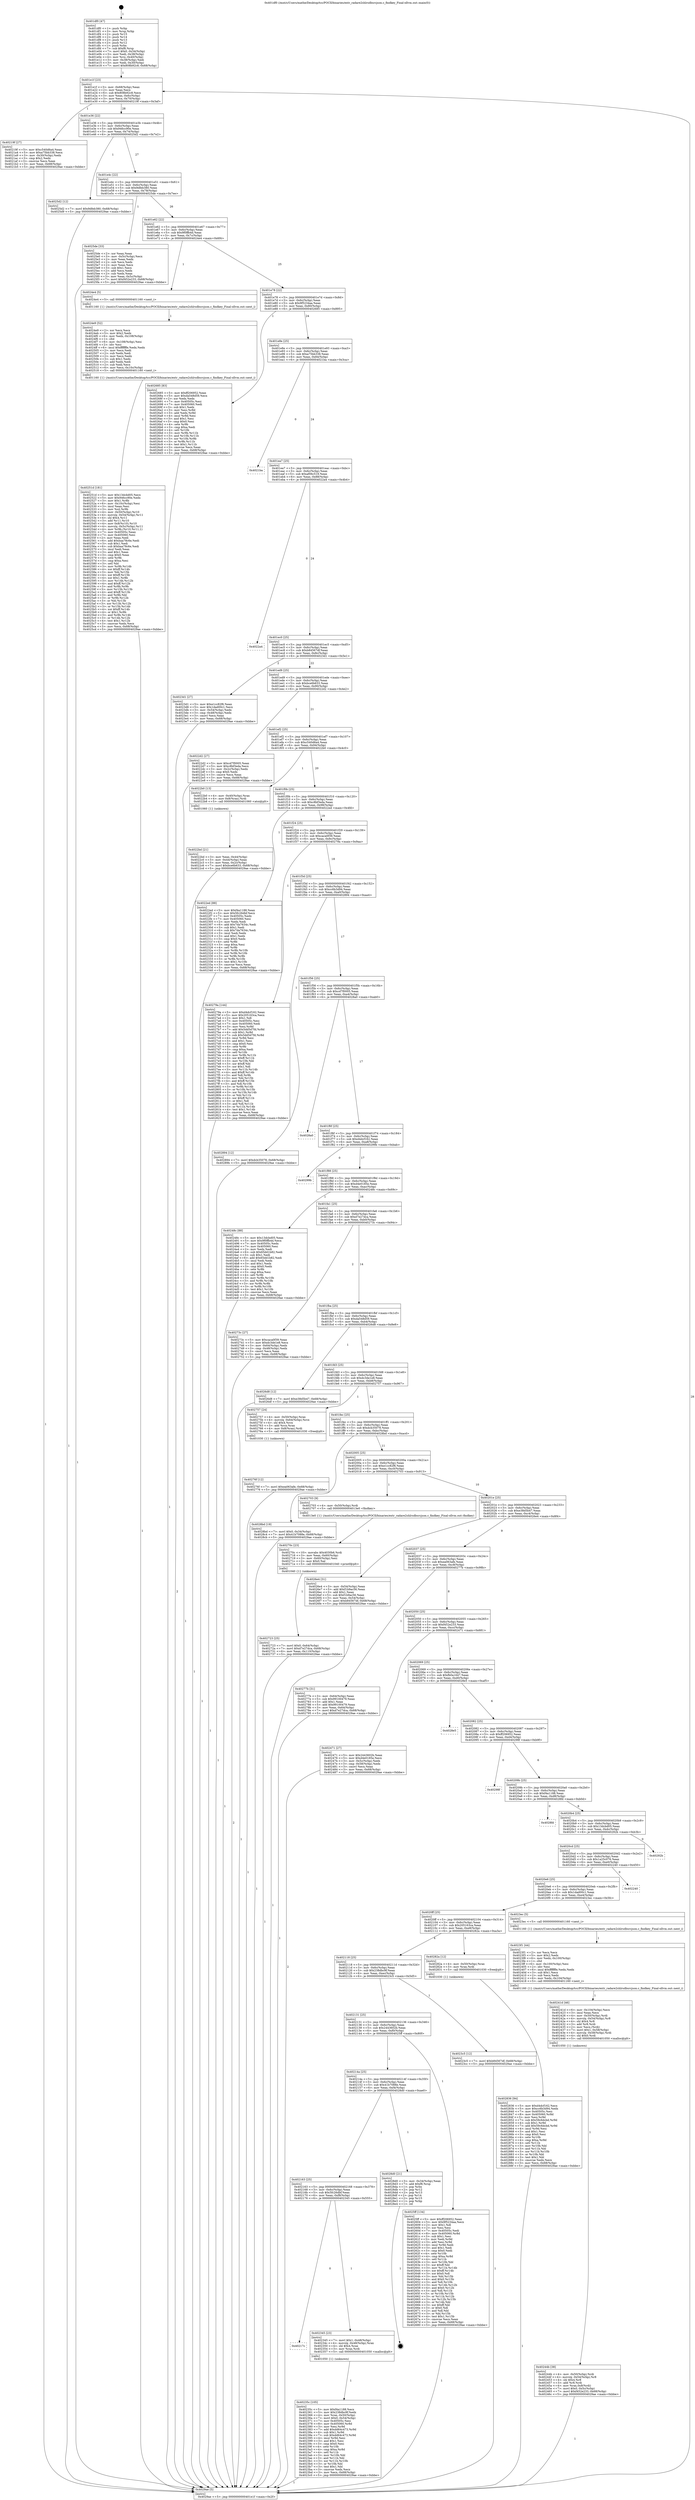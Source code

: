 digraph "0x401df0" {
  label = "0x401df0 (/mnt/c/Users/mathe/Desktop/tcc/POCII/binaries/extr_radare2shlrsdbsrcjson.c_findkey_Final-ollvm.out::main(0))"
  labelloc = "t"
  node[shape=record]

  Entry [label="",width=0.3,height=0.3,shape=circle,fillcolor=black,style=filled]
  "0x401e1f" [label="{
     0x401e1f [23]\l
     | [instrs]\l
     &nbsp;&nbsp;0x401e1f \<+3\>: mov -0x68(%rbp),%eax\l
     &nbsp;&nbsp;0x401e22 \<+2\>: mov %eax,%ecx\l
     &nbsp;&nbsp;0x401e24 \<+6\>: sub $0x808b92c8,%ecx\l
     &nbsp;&nbsp;0x401e2a \<+3\>: mov %eax,-0x6c(%rbp)\l
     &nbsp;&nbsp;0x401e2d \<+3\>: mov %ecx,-0x70(%rbp)\l
     &nbsp;&nbsp;0x401e30 \<+6\>: je 000000000040219f \<main+0x3af\>\l
  }"]
  "0x40219f" [label="{
     0x40219f [27]\l
     | [instrs]\l
     &nbsp;&nbsp;0x40219f \<+5\>: mov $0xc540d6a4,%eax\l
     &nbsp;&nbsp;0x4021a4 \<+5\>: mov $0xa75bb338,%ecx\l
     &nbsp;&nbsp;0x4021a9 \<+3\>: mov -0x30(%rbp),%edx\l
     &nbsp;&nbsp;0x4021ac \<+3\>: cmp $0x2,%edx\l
     &nbsp;&nbsp;0x4021af \<+3\>: cmovne %ecx,%eax\l
     &nbsp;&nbsp;0x4021b2 \<+3\>: mov %eax,-0x68(%rbp)\l
     &nbsp;&nbsp;0x4021b5 \<+5\>: jmp 00000000004029ae \<main+0xbbe\>\l
  }"]
  "0x401e36" [label="{
     0x401e36 [22]\l
     | [instrs]\l
     &nbsp;&nbsp;0x401e36 \<+5\>: jmp 0000000000401e3b \<main+0x4b\>\l
     &nbsp;&nbsp;0x401e3b \<+3\>: mov -0x6c(%rbp),%eax\l
     &nbsp;&nbsp;0x401e3e \<+5\>: sub $0x946cc90e,%eax\l
     &nbsp;&nbsp;0x401e43 \<+3\>: mov %eax,-0x74(%rbp)\l
     &nbsp;&nbsp;0x401e46 \<+6\>: je 00000000004025d2 \<main+0x7e2\>\l
  }"]
  "0x4029ae" [label="{
     0x4029ae [5]\l
     | [instrs]\l
     &nbsp;&nbsp;0x4029ae \<+5\>: jmp 0000000000401e1f \<main+0x2f\>\l
  }"]
  "0x401df0" [label="{
     0x401df0 [47]\l
     | [instrs]\l
     &nbsp;&nbsp;0x401df0 \<+1\>: push %rbp\l
     &nbsp;&nbsp;0x401df1 \<+3\>: mov %rsp,%rbp\l
     &nbsp;&nbsp;0x401df4 \<+2\>: push %r15\l
     &nbsp;&nbsp;0x401df6 \<+2\>: push %r14\l
     &nbsp;&nbsp;0x401df8 \<+2\>: push %r13\l
     &nbsp;&nbsp;0x401dfa \<+2\>: push %r12\l
     &nbsp;&nbsp;0x401dfc \<+1\>: push %rbx\l
     &nbsp;&nbsp;0x401dfd \<+7\>: sub $0xf8,%rsp\l
     &nbsp;&nbsp;0x401e04 \<+7\>: movl $0x0,-0x34(%rbp)\l
     &nbsp;&nbsp;0x401e0b \<+3\>: mov %edi,-0x38(%rbp)\l
     &nbsp;&nbsp;0x401e0e \<+4\>: mov %rsi,-0x40(%rbp)\l
     &nbsp;&nbsp;0x401e12 \<+3\>: mov -0x38(%rbp),%edi\l
     &nbsp;&nbsp;0x401e15 \<+3\>: mov %edi,-0x30(%rbp)\l
     &nbsp;&nbsp;0x401e18 \<+7\>: movl $0x808b92c8,-0x68(%rbp)\l
  }"]
  Exit [label="",width=0.3,height=0.3,shape=circle,fillcolor=black,style=filled,peripheries=2]
  "0x4025d2" [label="{
     0x4025d2 [12]\l
     | [instrs]\l
     &nbsp;&nbsp;0x4025d2 \<+7\>: movl $0x9dfeb380,-0x68(%rbp)\l
     &nbsp;&nbsp;0x4025d9 \<+5\>: jmp 00000000004029ae \<main+0xbbe\>\l
  }"]
  "0x401e4c" [label="{
     0x401e4c [22]\l
     | [instrs]\l
     &nbsp;&nbsp;0x401e4c \<+5\>: jmp 0000000000401e51 \<main+0x61\>\l
     &nbsp;&nbsp;0x401e51 \<+3\>: mov -0x6c(%rbp),%eax\l
     &nbsp;&nbsp;0x401e54 \<+5\>: sub $0x9dfeb380,%eax\l
     &nbsp;&nbsp;0x401e59 \<+3\>: mov %eax,-0x78(%rbp)\l
     &nbsp;&nbsp;0x401e5c \<+6\>: je 00000000004025de \<main+0x7ee\>\l
  }"]
  "0x402836" [label="{
     0x402836 [94]\l
     | [instrs]\l
     &nbsp;&nbsp;0x402836 \<+5\>: mov $0xd4dcf162,%ecx\l
     &nbsp;&nbsp;0x40283b \<+5\>: mov $0xcc6b3d94,%edx\l
     &nbsp;&nbsp;0x402840 \<+7\>: mov 0x40505c,%esi\l
     &nbsp;&nbsp;0x402847 \<+8\>: mov 0x405060,%r8d\l
     &nbsp;&nbsp;0x40284f \<+3\>: mov %esi,%r9d\l
     &nbsp;&nbsp;0x402852 \<+7\>: sub $0x59c6dcbd,%r9d\l
     &nbsp;&nbsp;0x402859 \<+4\>: sub $0x1,%r9d\l
     &nbsp;&nbsp;0x40285d \<+7\>: add $0x59c6dcbd,%r9d\l
     &nbsp;&nbsp;0x402864 \<+4\>: imul %r9d,%esi\l
     &nbsp;&nbsp;0x402868 \<+3\>: and $0x1,%esi\l
     &nbsp;&nbsp;0x40286b \<+3\>: cmp $0x0,%esi\l
     &nbsp;&nbsp;0x40286e \<+4\>: sete %r10b\l
     &nbsp;&nbsp;0x402872 \<+4\>: cmp $0xa,%r8d\l
     &nbsp;&nbsp;0x402876 \<+4\>: setl %r11b\l
     &nbsp;&nbsp;0x40287a \<+3\>: mov %r10b,%bl\l
     &nbsp;&nbsp;0x40287d \<+3\>: and %r11b,%bl\l
     &nbsp;&nbsp;0x402880 \<+3\>: xor %r11b,%r10b\l
     &nbsp;&nbsp;0x402883 \<+3\>: or %r10b,%bl\l
     &nbsp;&nbsp;0x402886 \<+3\>: test $0x1,%bl\l
     &nbsp;&nbsp;0x402889 \<+3\>: cmovne %edx,%ecx\l
     &nbsp;&nbsp;0x40288c \<+3\>: mov %ecx,-0x68(%rbp)\l
     &nbsp;&nbsp;0x40288f \<+5\>: jmp 00000000004029ae \<main+0xbbe\>\l
  }"]
  "0x4025de" [label="{
     0x4025de [33]\l
     | [instrs]\l
     &nbsp;&nbsp;0x4025de \<+2\>: xor %eax,%eax\l
     &nbsp;&nbsp;0x4025e0 \<+3\>: mov -0x5c(%rbp),%ecx\l
     &nbsp;&nbsp;0x4025e3 \<+2\>: mov %eax,%edx\l
     &nbsp;&nbsp;0x4025e5 \<+2\>: sub %ecx,%edx\l
     &nbsp;&nbsp;0x4025e7 \<+2\>: mov %eax,%ecx\l
     &nbsp;&nbsp;0x4025e9 \<+3\>: sub $0x1,%ecx\l
     &nbsp;&nbsp;0x4025ec \<+2\>: add %ecx,%edx\l
     &nbsp;&nbsp;0x4025ee \<+2\>: sub %edx,%eax\l
     &nbsp;&nbsp;0x4025f0 \<+3\>: mov %eax,-0x5c(%rbp)\l
     &nbsp;&nbsp;0x4025f3 \<+7\>: movl $0xf452e233,-0x68(%rbp)\l
     &nbsp;&nbsp;0x4025fa \<+5\>: jmp 00000000004029ae \<main+0xbbe\>\l
  }"]
  "0x401e62" [label="{
     0x401e62 [22]\l
     | [instrs]\l
     &nbsp;&nbsp;0x401e62 \<+5\>: jmp 0000000000401e67 \<main+0x77\>\l
     &nbsp;&nbsp;0x401e67 \<+3\>: mov -0x6c(%rbp),%eax\l
     &nbsp;&nbsp;0x401e6a \<+5\>: sub $0x9f0ffb4d,%eax\l
     &nbsp;&nbsp;0x401e6f \<+3\>: mov %eax,-0x7c(%rbp)\l
     &nbsp;&nbsp;0x401e72 \<+6\>: je 00000000004024e4 \<main+0x6f4\>\l
  }"]
  "0x40276f" [label="{
     0x40276f [12]\l
     | [instrs]\l
     &nbsp;&nbsp;0x40276f \<+7\>: movl $0xea063afe,-0x68(%rbp)\l
     &nbsp;&nbsp;0x402776 \<+5\>: jmp 00000000004029ae \<main+0xbbe\>\l
  }"]
  "0x4024e4" [label="{
     0x4024e4 [5]\l
     | [instrs]\l
     &nbsp;&nbsp;0x4024e4 \<+5\>: call 0000000000401160 \<next_i\>\l
     | [calls]\l
     &nbsp;&nbsp;0x401160 \{1\} (/mnt/c/Users/mathe/Desktop/tcc/POCII/binaries/extr_radare2shlrsdbsrcjson.c_findkey_Final-ollvm.out::next_i)\l
  }"]
  "0x401e78" [label="{
     0x401e78 [22]\l
     | [instrs]\l
     &nbsp;&nbsp;0x401e78 \<+5\>: jmp 0000000000401e7d \<main+0x8d\>\l
     &nbsp;&nbsp;0x401e7d \<+3\>: mov -0x6c(%rbp),%eax\l
     &nbsp;&nbsp;0x401e80 \<+5\>: sub $0x9f5234aa,%eax\l
     &nbsp;&nbsp;0x401e85 \<+3\>: mov %eax,-0x80(%rbp)\l
     &nbsp;&nbsp;0x401e88 \<+6\>: je 0000000000402685 \<main+0x895\>\l
  }"]
  "0x402723" [label="{
     0x402723 [25]\l
     | [instrs]\l
     &nbsp;&nbsp;0x402723 \<+7\>: movl $0x0,-0x64(%rbp)\l
     &nbsp;&nbsp;0x40272a \<+7\>: movl $0xd7e27dca,-0x68(%rbp)\l
     &nbsp;&nbsp;0x402731 \<+6\>: mov %eax,-0x110(%rbp)\l
     &nbsp;&nbsp;0x402737 \<+5\>: jmp 00000000004029ae \<main+0xbbe\>\l
  }"]
  "0x402685" [label="{
     0x402685 [83]\l
     | [instrs]\l
     &nbsp;&nbsp;0x402685 \<+5\>: mov $0xff206952,%eax\l
     &nbsp;&nbsp;0x40268a \<+5\>: mov $0xda548d59,%ecx\l
     &nbsp;&nbsp;0x40268f \<+2\>: xor %edx,%edx\l
     &nbsp;&nbsp;0x402691 \<+7\>: mov 0x40505c,%esi\l
     &nbsp;&nbsp;0x402698 \<+7\>: mov 0x405060,%edi\l
     &nbsp;&nbsp;0x40269f \<+3\>: sub $0x1,%edx\l
     &nbsp;&nbsp;0x4026a2 \<+3\>: mov %esi,%r8d\l
     &nbsp;&nbsp;0x4026a5 \<+3\>: add %edx,%r8d\l
     &nbsp;&nbsp;0x4026a8 \<+4\>: imul %r8d,%esi\l
     &nbsp;&nbsp;0x4026ac \<+3\>: and $0x1,%esi\l
     &nbsp;&nbsp;0x4026af \<+3\>: cmp $0x0,%esi\l
     &nbsp;&nbsp;0x4026b2 \<+4\>: sete %r9b\l
     &nbsp;&nbsp;0x4026b6 \<+3\>: cmp $0xa,%edi\l
     &nbsp;&nbsp;0x4026b9 \<+4\>: setl %r10b\l
     &nbsp;&nbsp;0x4026bd \<+3\>: mov %r9b,%r11b\l
     &nbsp;&nbsp;0x4026c0 \<+3\>: and %r10b,%r11b\l
     &nbsp;&nbsp;0x4026c3 \<+3\>: xor %r10b,%r9b\l
     &nbsp;&nbsp;0x4026c6 \<+3\>: or %r9b,%r11b\l
     &nbsp;&nbsp;0x4026c9 \<+4\>: test $0x1,%r11b\l
     &nbsp;&nbsp;0x4026cd \<+3\>: cmovne %ecx,%eax\l
     &nbsp;&nbsp;0x4026d0 \<+3\>: mov %eax,-0x68(%rbp)\l
     &nbsp;&nbsp;0x4026d3 \<+5\>: jmp 00000000004029ae \<main+0xbbe\>\l
  }"]
  "0x401e8e" [label="{
     0x401e8e [25]\l
     | [instrs]\l
     &nbsp;&nbsp;0x401e8e \<+5\>: jmp 0000000000401e93 \<main+0xa3\>\l
     &nbsp;&nbsp;0x401e93 \<+3\>: mov -0x6c(%rbp),%eax\l
     &nbsp;&nbsp;0x401e96 \<+5\>: sub $0xa75bb338,%eax\l
     &nbsp;&nbsp;0x401e9b \<+6\>: mov %eax,-0x84(%rbp)\l
     &nbsp;&nbsp;0x401ea1 \<+6\>: je 00000000004021ba \<main+0x3ca\>\l
  }"]
  "0x40270c" [label="{
     0x40270c [23]\l
     | [instrs]\l
     &nbsp;&nbsp;0x40270c \<+10\>: movabs $0x4030b6,%rdi\l
     &nbsp;&nbsp;0x402716 \<+3\>: mov %eax,-0x60(%rbp)\l
     &nbsp;&nbsp;0x402719 \<+3\>: mov -0x60(%rbp),%esi\l
     &nbsp;&nbsp;0x40271c \<+2\>: mov $0x0,%al\l
     &nbsp;&nbsp;0x40271e \<+5\>: call 0000000000401040 \<printf@plt\>\l
     | [calls]\l
     &nbsp;&nbsp;0x401040 \{1\} (unknown)\l
  }"]
  "0x4021ba" [label="{
     0x4021ba\l
  }", style=dashed]
  "0x401ea7" [label="{
     0x401ea7 [25]\l
     | [instrs]\l
     &nbsp;&nbsp;0x401ea7 \<+5\>: jmp 0000000000401eac \<main+0xbc\>\l
     &nbsp;&nbsp;0x401eac \<+3\>: mov -0x6c(%rbp),%eax\l
     &nbsp;&nbsp;0x401eaf \<+5\>: sub $0xaf06c519,%eax\l
     &nbsp;&nbsp;0x401eb4 \<+6\>: mov %eax,-0x88(%rbp)\l
     &nbsp;&nbsp;0x401eba \<+6\>: je 00000000004022a4 \<main+0x4b4\>\l
  }"]
  "0x40251d" [label="{
     0x40251d [181]\l
     | [instrs]\l
     &nbsp;&nbsp;0x40251d \<+5\>: mov $0x13dcbd05,%ecx\l
     &nbsp;&nbsp;0x402522 \<+5\>: mov $0x946cc90e,%edx\l
     &nbsp;&nbsp;0x402527 \<+3\>: mov $0x1,%r8b\l
     &nbsp;&nbsp;0x40252a \<+6\>: mov -0x10c(%rbp),%esi\l
     &nbsp;&nbsp;0x402530 \<+3\>: imul %eax,%esi\l
     &nbsp;&nbsp;0x402533 \<+3\>: mov %sil,%r9b\l
     &nbsp;&nbsp;0x402536 \<+4\>: mov -0x50(%rbp),%r10\l
     &nbsp;&nbsp;0x40253a \<+4\>: movslq -0x54(%rbp),%r11\l
     &nbsp;&nbsp;0x40253e \<+4\>: shl $0x4,%r11\l
     &nbsp;&nbsp;0x402542 \<+3\>: add %r11,%r10\l
     &nbsp;&nbsp;0x402545 \<+4\>: mov 0x8(%r10),%r10\l
     &nbsp;&nbsp;0x402549 \<+4\>: movslq -0x5c(%rbp),%r11\l
     &nbsp;&nbsp;0x40254d \<+4\>: mov %r9b,(%r10,%r11,1)\l
     &nbsp;&nbsp;0x402551 \<+7\>: mov 0x40505c,%eax\l
     &nbsp;&nbsp;0x402558 \<+7\>: mov 0x405060,%esi\l
     &nbsp;&nbsp;0x40255f \<+2\>: mov %eax,%edi\l
     &nbsp;&nbsp;0x402561 \<+6\>: add $0xbaa78c6e,%edi\l
     &nbsp;&nbsp;0x402567 \<+3\>: sub $0x1,%edi\l
     &nbsp;&nbsp;0x40256a \<+6\>: sub $0xbaa78c6e,%edi\l
     &nbsp;&nbsp;0x402570 \<+3\>: imul %edi,%eax\l
     &nbsp;&nbsp;0x402573 \<+3\>: and $0x1,%eax\l
     &nbsp;&nbsp;0x402576 \<+3\>: cmp $0x0,%eax\l
     &nbsp;&nbsp;0x402579 \<+4\>: sete %r9b\l
     &nbsp;&nbsp;0x40257d \<+3\>: cmp $0xa,%esi\l
     &nbsp;&nbsp;0x402580 \<+3\>: setl %bl\l
     &nbsp;&nbsp;0x402583 \<+3\>: mov %r9b,%r14b\l
     &nbsp;&nbsp;0x402586 \<+4\>: xor $0xff,%r14b\l
     &nbsp;&nbsp;0x40258a \<+3\>: mov %bl,%r15b\l
     &nbsp;&nbsp;0x40258d \<+4\>: xor $0xff,%r15b\l
     &nbsp;&nbsp;0x402591 \<+4\>: xor $0x1,%r8b\l
     &nbsp;&nbsp;0x402595 \<+3\>: mov %r14b,%r12b\l
     &nbsp;&nbsp;0x402598 \<+4\>: and $0xff,%r12b\l
     &nbsp;&nbsp;0x40259c \<+3\>: and %r8b,%r9b\l
     &nbsp;&nbsp;0x40259f \<+3\>: mov %r15b,%r13b\l
     &nbsp;&nbsp;0x4025a2 \<+4\>: and $0xff,%r13b\l
     &nbsp;&nbsp;0x4025a6 \<+3\>: and %r8b,%bl\l
     &nbsp;&nbsp;0x4025a9 \<+3\>: or %r9b,%r12b\l
     &nbsp;&nbsp;0x4025ac \<+3\>: or %bl,%r13b\l
     &nbsp;&nbsp;0x4025af \<+3\>: xor %r13b,%r12b\l
     &nbsp;&nbsp;0x4025b2 \<+3\>: or %r15b,%r14b\l
     &nbsp;&nbsp;0x4025b5 \<+4\>: xor $0xff,%r14b\l
     &nbsp;&nbsp;0x4025b9 \<+4\>: or $0x1,%r8b\l
     &nbsp;&nbsp;0x4025bd \<+3\>: and %r8b,%r14b\l
     &nbsp;&nbsp;0x4025c0 \<+3\>: or %r14b,%r12b\l
     &nbsp;&nbsp;0x4025c3 \<+4\>: test $0x1,%r12b\l
     &nbsp;&nbsp;0x4025c7 \<+3\>: cmovne %edx,%ecx\l
     &nbsp;&nbsp;0x4025ca \<+3\>: mov %ecx,-0x68(%rbp)\l
     &nbsp;&nbsp;0x4025cd \<+5\>: jmp 00000000004029ae \<main+0xbbe\>\l
  }"]
  "0x4022a4" [label="{
     0x4022a4\l
  }", style=dashed]
  "0x401ec0" [label="{
     0x401ec0 [25]\l
     | [instrs]\l
     &nbsp;&nbsp;0x401ec0 \<+5\>: jmp 0000000000401ec5 \<main+0xd5\>\l
     &nbsp;&nbsp;0x401ec5 \<+3\>: mov -0x6c(%rbp),%eax\l
     &nbsp;&nbsp;0x401ec8 \<+5\>: sub $0xb84567df,%eax\l
     &nbsp;&nbsp;0x401ecd \<+6\>: mov %eax,-0x8c(%rbp)\l
     &nbsp;&nbsp;0x401ed3 \<+6\>: je 00000000004023d1 \<main+0x5e1\>\l
  }"]
  "0x4024e9" [label="{
     0x4024e9 [52]\l
     | [instrs]\l
     &nbsp;&nbsp;0x4024e9 \<+2\>: xor %ecx,%ecx\l
     &nbsp;&nbsp;0x4024eb \<+5\>: mov $0x2,%edx\l
     &nbsp;&nbsp;0x4024f0 \<+6\>: mov %edx,-0x108(%rbp)\l
     &nbsp;&nbsp;0x4024f6 \<+1\>: cltd\l
     &nbsp;&nbsp;0x4024f7 \<+6\>: mov -0x108(%rbp),%esi\l
     &nbsp;&nbsp;0x4024fd \<+2\>: idiv %esi\l
     &nbsp;&nbsp;0x4024ff \<+6\>: imul $0xfffffffe,%edx,%edx\l
     &nbsp;&nbsp;0x402505 \<+2\>: mov %ecx,%edi\l
     &nbsp;&nbsp;0x402507 \<+2\>: sub %edx,%edi\l
     &nbsp;&nbsp;0x402509 \<+2\>: mov %ecx,%edx\l
     &nbsp;&nbsp;0x40250b \<+3\>: sub $0x1,%edx\l
     &nbsp;&nbsp;0x40250e \<+2\>: add %edx,%edi\l
     &nbsp;&nbsp;0x402510 \<+2\>: sub %edi,%ecx\l
     &nbsp;&nbsp;0x402512 \<+6\>: mov %ecx,-0x10c(%rbp)\l
     &nbsp;&nbsp;0x402518 \<+5\>: call 0000000000401160 \<next_i\>\l
     | [calls]\l
     &nbsp;&nbsp;0x401160 \{1\} (/mnt/c/Users/mathe/Desktop/tcc/POCII/binaries/extr_radare2shlrsdbsrcjson.c_findkey_Final-ollvm.out::next_i)\l
  }"]
  "0x4023d1" [label="{
     0x4023d1 [27]\l
     | [instrs]\l
     &nbsp;&nbsp;0x4023d1 \<+5\>: mov $0xe1cc82f6,%eax\l
     &nbsp;&nbsp;0x4023d6 \<+5\>: mov $0x1dad00c1,%ecx\l
     &nbsp;&nbsp;0x4023db \<+3\>: mov -0x54(%rbp),%edx\l
     &nbsp;&nbsp;0x4023de \<+3\>: cmp -0x48(%rbp),%edx\l
     &nbsp;&nbsp;0x4023e1 \<+3\>: cmovl %ecx,%eax\l
     &nbsp;&nbsp;0x4023e4 \<+3\>: mov %eax,-0x68(%rbp)\l
     &nbsp;&nbsp;0x4023e7 \<+5\>: jmp 00000000004029ae \<main+0xbbe\>\l
  }"]
  "0x401ed9" [label="{
     0x401ed9 [25]\l
     | [instrs]\l
     &nbsp;&nbsp;0x401ed9 \<+5\>: jmp 0000000000401ede \<main+0xee\>\l
     &nbsp;&nbsp;0x401ede \<+3\>: mov -0x6c(%rbp),%eax\l
     &nbsp;&nbsp;0x401ee1 \<+5\>: sub $0xbce6b633,%eax\l
     &nbsp;&nbsp;0x401ee6 \<+6\>: mov %eax,-0x90(%rbp)\l
     &nbsp;&nbsp;0x401eec \<+6\>: je 00000000004022d2 \<main+0x4e2\>\l
  }"]
  "0x40244b" [label="{
     0x40244b [38]\l
     | [instrs]\l
     &nbsp;&nbsp;0x40244b \<+4\>: mov -0x50(%rbp),%rdi\l
     &nbsp;&nbsp;0x40244f \<+4\>: movslq -0x54(%rbp),%r8\l
     &nbsp;&nbsp;0x402453 \<+4\>: shl $0x4,%r8\l
     &nbsp;&nbsp;0x402457 \<+3\>: add %r8,%rdi\l
     &nbsp;&nbsp;0x40245a \<+4\>: mov %rax,0x8(%rdi)\l
     &nbsp;&nbsp;0x40245e \<+7\>: movl $0x0,-0x5c(%rbp)\l
     &nbsp;&nbsp;0x402465 \<+7\>: movl $0xf452e233,-0x68(%rbp)\l
     &nbsp;&nbsp;0x40246c \<+5\>: jmp 00000000004029ae \<main+0xbbe\>\l
  }"]
  "0x4022d2" [label="{
     0x4022d2 [27]\l
     | [instrs]\l
     &nbsp;&nbsp;0x4022d2 \<+5\>: mov $0xcd7f0005,%eax\l
     &nbsp;&nbsp;0x4022d7 \<+5\>: mov $0xc8bf3eda,%ecx\l
     &nbsp;&nbsp;0x4022dc \<+3\>: mov -0x2c(%rbp),%edx\l
     &nbsp;&nbsp;0x4022df \<+3\>: cmp $0x0,%edx\l
     &nbsp;&nbsp;0x4022e2 \<+3\>: cmove %ecx,%eax\l
     &nbsp;&nbsp;0x4022e5 \<+3\>: mov %eax,-0x68(%rbp)\l
     &nbsp;&nbsp;0x4022e8 \<+5\>: jmp 00000000004029ae \<main+0xbbe\>\l
  }"]
  "0x401ef2" [label="{
     0x401ef2 [25]\l
     | [instrs]\l
     &nbsp;&nbsp;0x401ef2 \<+5\>: jmp 0000000000401ef7 \<main+0x107\>\l
     &nbsp;&nbsp;0x401ef7 \<+3\>: mov -0x6c(%rbp),%eax\l
     &nbsp;&nbsp;0x401efa \<+5\>: sub $0xc540d6a4,%eax\l
     &nbsp;&nbsp;0x401eff \<+6\>: mov %eax,-0x94(%rbp)\l
     &nbsp;&nbsp;0x401f05 \<+6\>: je 00000000004022b0 \<main+0x4c0\>\l
  }"]
  "0x40241d" [label="{
     0x40241d [46]\l
     | [instrs]\l
     &nbsp;&nbsp;0x40241d \<+6\>: mov -0x104(%rbp),%ecx\l
     &nbsp;&nbsp;0x402423 \<+3\>: imul %eax,%ecx\l
     &nbsp;&nbsp;0x402426 \<+4\>: mov -0x50(%rbp),%rdi\l
     &nbsp;&nbsp;0x40242a \<+4\>: movslq -0x54(%rbp),%r8\l
     &nbsp;&nbsp;0x40242e \<+4\>: shl $0x4,%r8\l
     &nbsp;&nbsp;0x402432 \<+3\>: add %r8,%rdi\l
     &nbsp;&nbsp;0x402435 \<+2\>: mov %ecx,(%rdi)\l
     &nbsp;&nbsp;0x402437 \<+7\>: movl $0x1,-0x58(%rbp)\l
     &nbsp;&nbsp;0x40243e \<+4\>: movslq -0x58(%rbp),%rdi\l
     &nbsp;&nbsp;0x402442 \<+4\>: shl $0x0,%rdi\l
     &nbsp;&nbsp;0x402446 \<+5\>: call 0000000000401050 \<malloc@plt\>\l
     | [calls]\l
     &nbsp;&nbsp;0x401050 \{1\} (unknown)\l
  }"]
  "0x4022b0" [label="{
     0x4022b0 [13]\l
     | [instrs]\l
     &nbsp;&nbsp;0x4022b0 \<+4\>: mov -0x40(%rbp),%rax\l
     &nbsp;&nbsp;0x4022b4 \<+4\>: mov 0x8(%rax),%rdi\l
     &nbsp;&nbsp;0x4022b8 \<+5\>: call 0000000000401060 \<atoi@plt\>\l
     | [calls]\l
     &nbsp;&nbsp;0x401060 \{1\} (unknown)\l
  }"]
  "0x401f0b" [label="{
     0x401f0b [25]\l
     | [instrs]\l
     &nbsp;&nbsp;0x401f0b \<+5\>: jmp 0000000000401f10 \<main+0x120\>\l
     &nbsp;&nbsp;0x401f10 \<+3\>: mov -0x6c(%rbp),%eax\l
     &nbsp;&nbsp;0x401f13 \<+5\>: sub $0xc8bf3eda,%eax\l
     &nbsp;&nbsp;0x401f18 \<+6\>: mov %eax,-0x98(%rbp)\l
     &nbsp;&nbsp;0x401f1e \<+6\>: je 00000000004022ed \<main+0x4fd\>\l
  }"]
  "0x4022bd" [label="{
     0x4022bd [21]\l
     | [instrs]\l
     &nbsp;&nbsp;0x4022bd \<+3\>: mov %eax,-0x44(%rbp)\l
     &nbsp;&nbsp;0x4022c0 \<+3\>: mov -0x44(%rbp),%eax\l
     &nbsp;&nbsp;0x4022c3 \<+3\>: mov %eax,-0x2c(%rbp)\l
     &nbsp;&nbsp;0x4022c6 \<+7\>: movl $0xbce6b633,-0x68(%rbp)\l
     &nbsp;&nbsp;0x4022cd \<+5\>: jmp 00000000004029ae \<main+0xbbe\>\l
  }"]
  "0x4023f1" [label="{
     0x4023f1 [44]\l
     | [instrs]\l
     &nbsp;&nbsp;0x4023f1 \<+2\>: xor %ecx,%ecx\l
     &nbsp;&nbsp;0x4023f3 \<+5\>: mov $0x2,%edx\l
     &nbsp;&nbsp;0x4023f8 \<+6\>: mov %edx,-0x100(%rbp)\l
     &nbsp;&nbsp;0x4023fe \<+1\>: cltd\l
     &nbsp;&nbsp;0x4023ff \<+6\>: mov -0x100(%rbp),%esi\l
     &nbsp;&nbsp;0x402405 \<+2\>: idiv %esi\l
     &nbsp;&nbsp;0x402407 \<+6\>: imul $0xfffffffe,%edx,%edx\l
     &nbsp;&nbsp;0x40240d \<+3\>: sub $0x1,%ecx\l
     &nbsp;&nbsp;0x402410 \<+2\>: sub %ecx,%edx\l
     &nbsp;&nbsp;0x402412 \<+6\>: mov %edx,-0x104(%rbp)\l
     &nbsp;&nbsp;0x402418 \<+5\>: call 0000000000401160 \<next_i\>\l
     | [calls]\l
     &nbsp;&nbsp;0x401160 \{1\} (/mnt/c/Users/mathe/Desktop/tcc/POCII/binaries/extr_radare2shlrsdbsrcjson.c_findkey_Final-ollvm.out::next_i)\l
  }"]
  "0x4022ed" [label="{
     0x4022ed [88]\l
     | [instrs]\l
     &nbsp;&nbsp;0x4022ed \<+5\>: mov $0xf4a1188,%eax\l
     &nbsp;&nbsp;0x4022f2 \<+5\>: mov $0x5fc26dbf,%ecx\l
     &nbsp;&nbsp;0x4022f7 \<+7\>: mov 0x40505c,%edx\l
     &nbsp;&nbsp;0x4022fe \<+7\>: mov 0x405060,%esi\l
     &nbsp;&nbsp;0x402305 \<+2\>: mov %edx,%edi\l
     &nbsp;&nbsp;0x402307 \<+6\>: add $0x7da7634c,%edi\l
     &nbsp;&nbsp;0x40230d \<+3\>: sub $0x1,%edi\l
     &nbsp;&nbsp;0x402310 \<+6\>: sub $0x7da7634c,%edi\l
     &nbsp;&nbsp;0x402316 \<+3\>: imul %edi,%edx\l
     &nbsp;&nbsp;0x402319 \<+3\>: and $0x1,%edx\l
     &nbsp;&nbsp;0x40231c \<+3\>: cmp $0x0,%edx\l
     &nbsp;&nbsp;0x40231f \<+4\>: sete %r8b\l
     &nbsp;&nbsp;0x402323 \<+3\>: cmp $0xa,%esi\l
     &nbsp;&nbsp;0x402326 \<+4\>: setl %r9b\l
     &nbsp;&nbsp;0x40232a \<+3\>: mov %r8b,%r10b\l
     &nbsp;&nbsp;0x40232d \<+3\>: and %r9b,%r10b\l
     &nbsp;&nbsp;0x402330 \<+3\>: xor %r9b,%r8b\l
     &nbsp;&nbsp;0x402333 \<+3\>: or %r8b,%r10b\l
     &nbsp;&nbsp;0x402336 \<+4\>: test $0x1,%r10b\l
     &nbsp;&nbsp;0x40233a \<+3\>: cmovne %ecx,%eax\l
     &nbsp;&nbsp;0x40233d \<+3\>: mov %eax,-0x68(%rbp)\l
     &nbsp;&nbsp;0x402340 \<+5\>: jmp 00000000004029ae \<main+0xbbe\>\l
  }"]
  "0x401f24" [label="{
     0x401f24 [25]\l
     | [instrs]\l
     &nbsp;&nbsp;0x401f24 \<+5\>: jmp 0000000000401f29 \<main+0x139\>\l
     &nbsp;&nbsp;0x401f29 \<+3\>: mov -0x6c(%rbp),%eax\l
     &nbsp;&nbsp;0x401f2c \<+5\>: sub $0xcaca0f39,%eax\l
     &nbsp;&nbsp;0x401f31 \<+6\>: mov %eax,-0x9c(%rbp)\l
     &nbsp;&nbsp;0x401f37 \<+6\>: je 000000000040279a \<main+0x9aa\>\l
  }"]
  "0x40235c" [label="{
     0x40235c [105]\l
     | [instrs]\l
     &nbsp;&nbsp;0x40235c \<+5\>: mov $0xf4a1188,%ecx\l
     &nbsp;&nbsp;0x402361 \<+5\>: mov $0x238dbc9f,%edx\l
     &nbsp;&nbsp;0x402366 \<+4\>: mov %rax,-0x50(%rbp)\l
     &nbsp;&nbsp;0x40236a \<+7\>: movl $0x0,-0x54(%rbp)\l
     &nbsp;&nbsp;0x402371 \<+7\>: mov 0x40505c,%esi\l
     &nbsp;&nbsp;0x402378 \<+8\>: mov 0x405060,%r8d\l
     &nbsp;&nbsp;0x402380 \<+3\>: mov %esi,%r9d\l
     &nbsp;&nbsp;0x402383 \<+7\>: add $0xdd64c473,%r9d\l
     &nbsp;&nbsp;0x40238a \<+4\>: sub $0x1,%r9d\l
     &nbsp;&nbsp;0x40238e \<+7\>: sub $0xdd64c473,%r9d\l
     &nbsp;&nbsp;0x402395 \<+4\>: imul %r9d,%esi\l
     &nbsp;&nbsp;0x402399 \<+3\>: and $0x1,%esi\l
     &nbsp;&nbsp;0x40239c \<+3\>: cmp $0x0,%esi\l
     &nbsp;&nbsp;0x40239f \<+4\>: sete %r10b\l
     &nbsp;&nbsp;0x4023a3 \<+4\>: cmp $0xa,%r8d\l
     &nbsp;&nbsp;0x4023a7 \<+4\>: setl %r11b\l
     &nbsp;&nbsp;0x4023ab \<+3\>: mov %r10b,%bl\l
     &nbsp;&nbsp;0x4023ae \<+3\>: and %r11b,%bl\l
     &nbsp;&nbsp;0x4023b1 \<+3\>: xor %r11b,%r10b\l
     &nbsp;&nbsp;0x4023b4 \<+3\>: or %r10b,%bl\l
     &nbsp;&nbsp;0x4023b7 \<+3\>: test $0x1,%bl\l
     &nbsp;&nbsp;0x4023ba \<+3\>: cmovne %edx,%ecx\l
     &nbsp;&nbsp;0x4023bd \<+3\>: mov %ecx,-0x68(%rbp)\l
     &nbsp;&nbsp;0x4023c0 \<+5\>: jmp 00000000004029ae \<main+0xbbe\>\l
  }"]
  "0x40279a" [label="{
     0x40279a [144]\l
     | [instrs]\l
     &nbsp;&nbsp;0x40279a \<+5\>: mov $0xd4dcf162,%eax\l
     &nbsp;&nbsp;0x40279f \<+5\>: mov $0x205163ca,%ecx\l
     &nbsp;&nbsp;0x4027a4 \<+2\>: mov $0x1,%dl\l
     &nbsp;&nbsp;0x4027a6 \<+7\>: mov 0x40505c,%esi\l
     &nbsp;&nbsp;0x4027ad \<+7\>: mov 0x405060,%edi\l
     &nbsp;&nbsp;0x4027b4 \<+3\>: mov %esi,%r8d\l
     &nbsp;&nbsp;0x4027b7 \<+7\>: add $0x5dd5d7fd,%r8d\l
     &nbsp;&nbsp;0x4027be \<+4\>: sub $0x1,%r8d\l
     &nbsp;&nbsp;0x4027c2 \<+7\>: sub $0x5dd5d7fd,%r8d\l
     &nbsp;&nbsp;0x4027c9 \<+4\>: imul %r8d,%esi\l
     &nbsp;&nbsp;0x4027cd \<+3\>: and $0x1,%esi\l
     &nbsp;&nbsp;0x4027d0 \<+3\>: cmp $0x0,%esi\l
     &nbsp;&nbsp;0x4027d3 \<+4\>: sete %r9b\l
     &nbsp;&nbsp;0x4027d7 \<+3\>: cmp $0xa,%edi\l
     &nbsp;&nbsp;0x4027da \<+4\>: setl %r10b\l
     &nbsp;&nbsp;0x4027de \<+3\>: mov %r9b,%r11b\l
     &nbsp;&nbsp;0x4027e1 \<+4\>: xor $0xff,%r11b\l
     &nbsp;&nbsp;0x4027e5 \<+3\>: mov %r10b,%bl\l
     &nbsp;&nbsp;0x4027e8 \<+3\>: xor $0xff,%bl\l
     &nbsp;&nbsp;0x4027eb \<+3\>: xor $0x1,%dl\l
     &nbsp;&nbsp;0x4027ee \<+3\>: mov %r11b,%r14b\l
     &nbsp;&nbsp;0x4027f1 \<+4\>: and $0xff,%r14b\l
     &nbsp;&nbsp;0x4027f5 \<+3\>: and %dl,%r9b\l
     &nbsp;&nbsp;0x4027f8 \<+3\>: mov %bl,%r15b\l
     &nbsp;&nbsp;0x4027fb \<+4\>: and $0xff,%r15b\l
     &nbsp;&nbsp;0x4027ff \<+3\>: and %dl,%r10b\l
     &nbsp;&nbsp;0x402802 \<+3\>: or %r9b,%r14b\l
     &nbsp;&nbsp;0x402805 \<+3\>: or %r10b,%r15b\l
     &nbsp;&nbsp;0x402808 \<+3\>: xor %r15b,%r14b\l
     &nbsp;&nbsp;0x40280b \<+3\>: or %bl,%r11b\l
     &nbsp;&nbsp;0x40280e \<+4\>: xor $0xff,%r11b\l
     &nbsp;&nbsp;0x402812 \<+3\>: or $0x1,%dl\l
     &nbsp;&nbsp;0x402815 \<+3\>: and %dl,%r11b\l
     &nbsp;&nbsp;0x402818 \<+3\>: or %r11b,%r14b\l
     &nbsp;&nbsp;0x40281b \<+4\>: test $0x1,%r14b\l
     &nbsp;&nbsp;0x40281f \<+3\>: cmovne %ecx,%eax\l
     &nbsp;&nbsp;0x402822 \<+3\>: mov %eax,-0x68(%rbp)\l
     &nbsp;&nbsp;0x402825 \<+5\>: jmp 00000000004029ae \<main+0xbbe\>\l
  }"]
  "0x401f3d" [label="{
     0x401f3d [25]\l
     | [instrs]\l
     &nbsp;&nbsp;0x401f3d \<+5\>: jmp 0000000000401f42 \<main+0x152\>\l
     &nbsp;&nbsp;0x401f42 \<+3\>: mov -0x6c(%rbp),%eax\l
     &nbsp;&nbsp;0x401f45 \<+5\>: sub $0xcc6b3d94,%eax\l
     &nbsp;&nbsp;0x401f4a \<+6\>: mov %eax,-0xa0(%rbp)\l
     &nbsp;&nbsp;0x401f50 \<+6\>: je 0000000000402894 \<main+0xaa4\>\l
  }"]
  "0x40217c" [label="{
     0x40217c\l
  }", style=dashed]
  "0x402894" [label="{
     0x402894 [12]\l
     | [instrs]\l
     &nbsp;&nbsp;0x402894 \<+7\>: movl $0xdcb35078,-0x68(%rbp)\l
     &nbsp;&nbsp;0x40289b \<+5\>: jmp 00000000004029ae \<main+0xbbe\>\l
  }"]
  "0x401f56" [label="{
     0x401f56 [25]\l
     | [instrs]\l
     &nbsp;&nbsp;0x401f56 \<+5\>: jmp 0000000000401f5b \<main+0x16b\>\l
     &nbsp;&nbsp;0x401f5b \<+3\>: mov -0x6c(%rbp),%eax\l
     &nbsp;&nbsp;0x401f5e \<+5\>: sub $0xcd7f0005,%eax\l
     &nbsp;&nbsp;0x401f63 \<+6\>: mov %eax,-0xa4(%rbp)\l
     &nbsp;&nbsp;0x401f69 \<+6\>: je 00000000004028a0 \<main+0xab0\>\l
  }"]
  "0x402345" [label="{
     0x402345 [23]\l
     | [instrs]\l
     &nbsp;&nbsp;0x402345 \<+7\>: movl $0x1,-0x48(%rbp)\l
     &nbsp;&nbsp;0x40234c \<+4\>: movslq -0x48(%rbp),%rax\l
     &nbsp;&nbsp;0x402350 \<+4\>: shl $0x4,%rax\l
     &nbsp;&nbsp;0x402354 \<+3\>: mov %rax,%rdi\l
     &nbsp;&nbsp;0x402357 \<+5\>: call 0000000000401050 \<malloc@plt\>\l
     | [calls]\l
     &nbsp;&nbsp;0x401050 \{1\} (unknown)\l
  }"]
  "0x4028a0" [label="{
     0x4028a0\l
  }", style=dashed]
  "0x401f6f" [label="{
     0x401f6f [25]\l
     | [instrs]\l
     &nbsp;&nbsp;0x401f6f \<+5\>: jmp 0000000000401f74 \<main+0x184\>\l
     &nbsp;&nbsp;0x401f74 \<+3\>: mov -0x6c(%rbp),%eax\l
     &nbsp;&nbsp;0x401f77 \<+5\>: sub $0xd4dcf162,%eax\l
     &nbsp;&nbsp;0x401f7c \<+6\>: mov %eax,-0xa8(%rbp)\l
     &nbsp;&nbsp;0x401f82 \<+6\>: je 000000000040299b \<main+0xbab\>\l
  }"]
  "0x402163" [label="{
     0x402163 [25]\l
     | [instrs]\l
     &nbsp;&nbsp;0x402163 \<+5\>: jmp 0000000000402168 \<main+0x378\>\l
     &nbsp;&nbsp;0x402168 \<+3\>: mov -0x6c(%rbp),%eax\l
     &nbsp;&nbsp;0x40216b \<+5\>: sub $0x5fc26dbf,%eax\l
     &nbsp;&nbsp;0x402170 \<+6\>: mov %eax,-0xf8(%rbp)\l
     &nbsp;&nbsp;0x402176 \<+6\>: je 0000000000402345 \<main+0x555\>\l
  }"]
  "0x40299b" [label="{
     0x40299b\l
  }", style=dashed]
  "0x401f88" [label="{
     0x401f88 [25]\l
     | [instrs]\l
     &nbsp;&nbsp;0x401f88 \<+5\>: jmp 0000000000401f8d \<main+0x19d\>\l
     &nbsp;&nbsp;0x401f8d \<+3\>: mov -0x6c(%rbp),%eax\l
     &nbsp;&nbsp;0x401f90 \<+5\>: sub $0xd4e0185e,%eax\l
     &nbsp;&nbsp;0x401f95 \<+6\>: mov %eax,-0xac(%rbp)\l
     &nbsp;&nbsp;0x401f9b \<+6\>: je 000000000040248c \<main+0x69c\>\l
  }"]
  "0x4028d0" [label="{
     0x4028d0 [21]\l
     | [instrs]\l
     &nbsp;&nbsp;0x4028d0 \<+3\>: mov -0x34(%rbp),%eax\l
     &nbsp;&nbsp;0x4028d3 \<+7\>: add $0xf8,%rsp\l
     &nbsp;&nbsp;0x4028da \<+1\>: pop %rbx\l
     &nbsp;&nbsp;0x4028db \<+2\>: pop %r12\l
     &nbsp;&nbsp;0x4028dd \<+2\>: pop %r13\l
     &nbsp;&nbsp;0x4028df \<+2\>: pop %r14\l
     &nbsp;&nbsp;0x4028e1 \<+2\>: pop %r15\l
     &nbsp;&nbsp;0x4028e3 \<+1\>: pop %rbp\l
     &nbsp;&nbsp;0x4028e4 \<+1\>: ret\l
  }"]
  "0x40248c" [label="{
     0x40248c [88]\l
     | [instrs]\l
     &nbsp;&nbsp;0x40248c \<+5\>: mov $0x13dcbd05,%eax\l
     &nbsp;&nbsp;0x402491 \<+5\>: mov $0x9f0ffb4d,%ecx\l
     &nbsp;&nbsp;0x402496 \<+7\>: mov 0x40505c,%edx\l
     &nbsp;&nbsp;0x40249d \<+7\>: mov 0x405060,%esi\l
     &nbsp;&nbsp;0x4024a4 \<+2\>: mov %edx,%edi\l
     &nbsp;&nbsp;0x4024a6 \<+6\>: sub $0x65dd1b82,%edi\l
     &nbsp;&nbsp;0x4024ac \<+3\>: sub $0x1,%edi\l
     &nbsp;&nbsp;0x4024af \<+6\>: add $0x65dd1b82,%edi\l
     &nbsp;&nbsp;0x4024b5 \<+3\>: imul %edi,%edx\l
     &nbsp;&nbsp;0x4024b8 \<+3\>: and $0x1,%edx\l
     &nbsp;&nbsp;0x4024bb \<+3\>: cmp $0x0,%edx\l
     &nbsp;&nbsp;0x4024be \<+4\>: sete %r8b\l
     &nbsp;&nbsp;0x4024c2 \<+3\>: cmp $0xa,%esi\l
     &nbsp;&nbsp;0x4024c5 \<+4\>: setl %r9b\l
     &nbsp;&nbsp;0x4024c9 \<+3\>: mov %r8b,%r10b\l
     &nbsp;&nbsp;0x4024cc \<+3\>: and %r9b,%r10b\l
     &nbsp;&nbsp;0x4024cf \<+3\>: xor %r9b,%r8b\l
     &nbsp;&nbsp;0x4024d2 \<+3\>: or %r8b,%r10b\l
     &nbsp;&nbsp;0x4024d5 \<+4\>: test $0x1,%r10b\l
     &nbsp;&nbsp;0x4024d9 \<+3\>: cmovne %ecx,%eax\l
     &nbsp;&nbsp;0x4024dc \<+3\>: mov %eax,-0x68(%rbp)\l
     &nbsp;&nbsp;0x4024df \<+5\>: jmp 00000000004029ae \<main+0xbbe\>\l
  }"]
  "0x401fa1" [label="{
     0x401fa1 [25]\l
     | [instrs]\l
     &nbsp;&nbsp;0x401fa1 \<+5\>: jmp 0000000000401fa6 \<main+0x1b6\>\l
     &nbsp;&nbsp;0x401fa6 \<+3\>: mov -0x6c(%rbp),%eax\l
     &nbsp;&nbsp;0x401fa9 \<+5\>: sub $0xd7e27dca,%eax\l
     &nbsp;&nbsp;0x401fae \<+6\>: mov %eax,-0xb0(%rbp)\l
     &nbsp;&nbsp;0x401fb4 \<+6\>: je 000000000040273c \<main+0x94c\>\l
  }"]
  "0x40214a" [label="{
     0x40214a [25]\l
     | [instrs]\l
     &nbsp;&nbsp;0x40214a \<+5\>: jmp 000000000040214f \<main+0x35f\>\l
     &nbsp;&nbsp;0x40214f \<+3\>: mov -0x6c(%rbp),%eax\l
     &nbsp;&nbsp;0x402152 \<+5\>: sub $0x41b7088e,%eax\l
     &nbsp;&nbsp;0x402157 \<+6\>: mov %eax,-0xf4(%rbp)\l
     &nbsp;&nbsp;0x40215d \<+6\>: je 00000000004028d0 \<main+0xae0\>\l
  }"]
  "0x40273c" [label="{
     0x40273c [27]\l
     | [instrs]\l
     &nbsp;&nbsp;0x40273c \<+5\>: mov $0xcaca0f39,%eax\l
     &nbsp;&nbsp;0x402741 \<+5\>: mov $0xdc3de1e8,%ecx\l
     &nbsp;&nbsp;0x402746 \<+3\>: mov -0x64(%rbp),%edx\l
     &nbsp;&nbsp;0x402749 \<+3\>: cmp -0x48(%rbp),%edx\l
     &nbsp;&nbsp;0x40274c \<+3\>: cmovl %ecx,%eax\l
     &nbsp;&nbsp;0x40274f \<+3\>: mov %eax,-0x68(%rbp)\l
     &nbsp;&nbsp;0x402752 \<+5\>: jmp 00000000004029ae \<main+0xbbe\>\l
  }"]
  "0x401fba" [label="{
     0x401fba [25]\l
     | [instrs]\l
     &nbsp;&nbsp;0x401fba \<+5\>: jmp 0000000000401fbf \<main+0x1cf\>\l
     &nbsp;&nbsp;0x401fbf \<+3\>: mov -0x6c(%rbp),%eax\l
     &nbsp;&nbsp;0x401fc2 \<+5\>: sub $0xda548d59,%eax\l
     &nbsp;&nbsp;0x401fc7 \<+6\>: mov %eax,-0xb4(%rbp)\l
     &nbsp;&nbsp;0x401fcd \<+6\>: je 00000000004026d8 \<main+0x8e8\>\l
  }"]
  "0x4025ff" [label="{
     0x4025ff [134]\l
     | [instrs]\l
     &nbsp;&nbsp;0x4025ff \<+5\>: mov $0xff206952,%eax\l
     &nbsp;&nbsp;0x402604 \<+5\>: mov $0x9f5234aa,%ecx\l
     &nbsp;&nbsp;0x402609 \<+2\>: mov $0x1,%dl\l
     &nbsp;&nbsp;0x40260b \<+2\>: xor %esi,%esi\l
     &nbsp;&nbsp;0x40260d \<+7\>: mov 0x40505c,%edi\l
     &nbsp;&nbsp;0x402614 \<+8\>: mov 0x405060,%r8d\l
     &nbsp;&nbsp;0x40261c \<+3\>: sub $0x1,%esi\l
     &nbsp;&nbsp;0x40261f \<+3\>: mov %edi,%r9d\l
     &nbsp;&nbsp;0x402622 \<+3\>: add %esi,%r9d\l
     &nbsp;&nbsp;0x402625 \<+4\>: imul %r9d,%edi\l
     &nbsp;&nbsp;0x402629 \<+3\>: and $0x1,%edi\l
     &nbsp;&nbsp;0x40262c \<+3\>: cmp $0x0,%edi\l
     &nbsp;&nbsp;0x40262f \<+4\>: sete %r10b\l
     &nbsp;&nbsp;0x402633 \<+4\>: cmp $0xa,%r8d\l
     &nbsp;&nbsp;0x402637 \<+4\>: setl %r11b\l
     &nbsp;&nbsp;0x40263b \<+3\>: mov %r10b,%bl\l
     &nbsp;&nbsp;0x40263e \<+3\>: xor $0xff,%bl\l
     &nbsp;&nbsp;0x402641 \<+3\>: mov %r11b,%r14b\l
     &nbsp;&nbsp;0x402644 \<+4\>: xor $0xff,%r14b\l
     &nbsp;&nbsp;0x402648 \<+3\>: xor $0x0,%dl\l
     &nbsp;&nbsp;0x40264b \<+3\>: mov %bl,%r15b\l
     &nbsp;&nbsp;0x40264e \<+4\>: and $0x0,%r15b\l
     &nbsp;&nbsp;0x402652 \<+3\>: and %dl,%r10b\l
     &nbsp;&nbsp;0x402655 \<+3\>: mov %r14b,%r12b\l
     &nbsp;&nbsp;0x402658 \<+4\>: and $0x0,%r12b\l
     &nbsp;&nbsp;0x40265c \<+3\>: and %dl,%r11b\l
     &nbsp;&nbsp;0x40265f \<+3\>: or %r10b,%r15b\l
     &nbsp;&nbsp;0x402662 \<+3\>: or %r11b,%r12b\l
     &nbsp;&nbsp;0x402665 \<+3\>: xor %r12b,%r15b\l
     &nbsp;&nbsp;0x402668 \<+3\>: or %r14b,%bl\l
     &nbsp;&nbsp;0x40266b \<+3\>: xor $0xff,%bl\l
     &nbsp;&nbsp;0x40266e \<+3\>: or $0x0,%dl\l
     &nbsp;&nbsp;0x402671 \<+2\>: and %dl,%bl\l
     &nbsp;&nbsp;0x402673 \<+3\>: or %bl,%r15b\l
     &nbsp;&nbsp;0x402676 \<+4\>: test $0x1,%r15b\l
     &nbsp;&nbsp;0x40267a \<+3\>: cmovne %ecx,%eax\l
     &nbsp;&nbsp;0x40267d \<+3\>: mov %eax,-0x68(%rbp)\l
     &nbsp;&nbsp;0x402680 \<+5\>: jmp 00000000004029ae \<main+0xbbe\>\l
  }"]
  "0x4026d8" [label="{
     0x4026d8 [12]\l
     | [instrs]\l
     &nbsp;&nbsp;0x4026d8 \<+7\>: movl $0xe38d5b47,-0x68(%rbp)\l
     &nbsp;&nbsp;0x4026df \<+5\>: jmp 00000000004029ae \<main+0xbbe\>\l
  }"]
  "0x401fd3" [label="{
     0x401fd3 [25]\l
     | [instrs]\l
     &nbsp;&nbsp;0x401fd3 \<+5\>: jmp 0000000000401fd8 \<main+0x1e8\>\l
     &nbsp;&nbsp;0x401fd8 \<+3\>: mov -0x6c(%rbp),%eax\l
     &nbsp;&nbsp;0x401fdb \<+5\>: sub $0xdc3de1e8,%eax\l
     &nbsp;&nbsp;0x401fe0 \<+6\>: mov %eax,-0xb8(%rbp)\l
     &nbsp;&nbsp;0x401fe6 \<+6\>: je 0000000000402757 \<main+0x967\>\l
  }"]
  "0x402131" [label="{
     0x402131 [25]\l
     | [instrs]\l
     &nbsp;&nbsp;0x402131 \<+5\>: jmp 0000000000402136 \<main+0x346\>\l
     &nbsp;&nbsp;0x402136 \<+3\>: mov -0x6c(%rbp),%eax\l
     &nbsp;&nbsp;0x402139 \<+5\>: sub $0x2443602b,%eax\l
     &nbsp;&nbsp;0x40213e \<+6\>: mov %eax,-0xf0(%rbp)\l
     &nbsp;&nbsp;0x402144 \<+6\>: je 00000000004025ff \<main+0x80f\>\l
  }"]
  "0x402757" [label="{
     0x402757 [24]\l
     | [instrs]\l
     &nbsp;&nbsp;0x402757 \<+4\>: mov -0x50(%rbp),%rax\l
     &nbsp;&nbsp;0x40275b \<+4\>: movslq -0x64(%rbp),%rcx\l
     &nbsp;&nbsp;0x40275f \<+4\>: shl $0x4,%rcx\l
     &nbsp;&nbsp;0x402763 \<+3\>: add %rcx,%rax\l
     &nbsp;&nbsp;0x402766 \<+4\>: mov 0x8(%rax),%rdi\l
     &nbsp;&nbsp;0x40276a \<+5\>: call 0000000000401030 \<free@plt\>\l
     | [calls]\l
     &nbsp;&nbsp;0x401030 \{1\} (unknown)\l
  }"]
  "0x401fec" [label="{
     0x401fec [25]\l
     | [instrs]\l
     &nbsp;&nbsp;0x401fec \<+5\>: jmp 0000000000401ff1 \<main+0x201\>\l
     &nbsp;&nbsp;0x401ff1 \<+3\>: mov -0x6c(%rbp),%eax\l
     &nbsp;&nbsp;0x401ff4 \<+5\>: sub $0xdcb35078,%eax\l
     &nbsp;&nbsp;0x401ff9 \<+6\>: mov %eax,-0xbc(%rbp)\l
     &nbsp;&nbsp;0x401fff \<+6\>: je 00000000004028bd \<main+0xacd\>\l
  }"]
  "0x4023c5" [label="{
     0x4023c5 [12]\l
     | [instrs]\l
     &nbsp;&nbsp;0x4023c5 \<+7\>: movl $0xb84567df,-0x68(%rbp)\l
     &nbsp;&nbsp;0x4023cc \<+5\>: jmp 00000000004029ae \<main+0xbbe\>\l
  }"]
  "0x4028bd" [label="{
     0x4028bd [19]\l
     | [instrs]\l
     &nbsp;&nbsp;0x4028bd \<+7\>: movl $0x0,-0x34(%rbp)\l
     &nbsp;&nbsp;0x4028c4 \<+7\>: movl $0x41b7088e,-0x68(%rbp)\l
     &nbsp;&nbsp;0x4028cb \<+5\>: jmp 00000000004029ae \<main+0xbbe\>\l
  }"]
  "0x402005" [label="{
     0x402005 [25]\l
     | [instrs]\l
     &nbsp;&nbsp;0x402005 \<+5\>: jmp 000000000040200a \<main+0x21a\>\l
     &nbsp;&nbsp;0x40200a \<+3\>: mov -0x6c(%rbp),%eax\l
     &nbsp;&nbsp;0x40200d \<+5\>: sub $0xe1cc82f6,%eax\l
     &nbsp;&nbsp;0x402012 \<+6\>: mov %eax,-0xc0(%rbp)\l
     &nbsp;&nbsp;0x402018 \<+6\>: je 0000000000402703 \<main+0x913\>\l
  }"]
  "0x402118" [label="{
     0x402118 [25]\l
     | [instrs]\l
     &nbsp;&nbsp;0x402118 \<+5\>: jmp 000000000040211d \<main+0x32d\>\l
     &nbsp;&nbsp;0x40211d \<+3\>: mov -0x6c(%rbp),%eax\l
     &nbsp;&nbsp;0x402120 \<+5\>: sub $0x238dbc9f,%eax\l
     &nbsp;&nbsp;0x402125 \<+6\>: mov %eax,-0xec(%rbp)\l
     &nbsp;&nbsp;0x40212b \<+6\>: je 00000000004023c5 \<main+0x5d5\>\l
  }"]
  "0x402703" [label="{
     0x402703 [9]\l
     | [instrs]\l
     &nbsp;&nbsp;0x402703 \<+4\>: mov -0x50(%rbp),%rdi\l
     &nbsp;&nbsp;0x402707 \<+5\>: call 00000000004013e0 \<findkey\>\l
     | [calls]\l
     &nbsp;&nbsp;0x4013e0 \{1\} (/mnt/c/Users/mathe/Desktop/tcc/POCII/binaries/extr_radare2shlrsdbsrcjson.c_findkey_Final-ollvm.out::findkey)\l
  }"]
  "0x40201e" [label="{
     0x40201e [25]\l
     | [instrs]\l
     &nbsp;&nbsp;0x40201e \<+5\>: jmp 0000000000402023 \<main+0x233\>\l
     &nbsp;&nbsp;0x402023 \<+3\>: mov -0x6c(%rbp),%eax\l
     &nbsp;&nbsp;0x402026 \<+5\>: sub $0xe38d5b47,%eax\l
     &nbsp;&nbsp;0x40202b \<+6\>: mov %eax,-0xc4(%rbp)\l
     &nbsp;&nbsp;0x402031 \<+6\>: je 00000000004026e4 \<main+0x8f4\>\l
  }"]
  "0x40282a" [label="{
     0x40282a [12]\l
     | [instrs]\l
     &nbsp;&nbsp;0x40282a \<+4\>: mov -0x50(%rbp),%rax\l
     &nbsp;&nbsp;0x40282e \<+3\>: mov %rax,%rdi\l
     &nbsp;&nbsp;0x402831 \<+5\>: call 0000000000401030 \<free@plt\>\l
     | [calls]\l
     &nbsp;&nbsp;0x401030 \{1\} (unknown)\l
  }"]
  "0x4026e4" [label="{
     0x4026e4 [31]\l
     | [instrs]\l
     &nbsp;&nbsp;0x4026e4 \<+3\>: mov -0x54(%rbp),%eax\l
     &nbsp;&nbsp;0x4026e7 \<+5\>: add $0xf1b9ac56,%eax\l
     &nbsp;&nbsp;0x4026ec \<+3\>: add $0x1,%eax\l
     &nbsp;&nbsp;0x4026ef \<+5\>: sub $0xf1b9ac56,%eax\l
     &nbsp;&nbsp;0x4026f4 \<+3\>: mov %eax,-0x54(%rbp)\l
     &nbsp;&nbsp;0x4026f7 \<+7\>: movl $0xb84567df,-0x68(%rbp)\l
     &nbsp;&nbsp;0x4026fe \<+5\>: jmp 00000000004029ae \<main+0xbbe\>\l
  }"]
  "0x402037" [label="{
     0x402037 [25]\l
     | [instrs]\l
     &nbsp;&nbsp;0x402037 \<+5\>: jmp 000000000040203c \<main+0x24c\>\l
     &nbsp;&nbsp;0x40203c \<+3\>: mov -0x6c(%rbp),%eax\l
     &nbsp;&nbsp;0x40203f \<+5\>: sub $0xea063afe,%eax\l
     &nbsp;&nbsp;0x402044 \<+6\>: mov %eax,-0xc8(%rbp)\l
     &nbsp;&nbsp;0x40204a \<+6\>: je 000000000040277b \<main+0x98b\>\l
  }"]
  "0x4020ff" [label="{
     0x4020ff [25]\l
     | [instrs]\l
     &nbsp;&nbsp;0x4020ff \<+5\>: jmp 0000000000402104 \<main+0x314\>\l
     &nbsp;&nbsp;0x402104 \<+3\>: mov -0x6c(%rbp),%eax\l
     &nbsp;&nbsp;0x402107 \<+5\>: sub $0x205163ca,%eax\l
     &nbsp;&nbsp;0x40210c \<+6\>: mov %eax,-0xe8(%rbp)\l
     &nbsp;&nbsp;0x402112 \<+6\>: je 000000000040282a \<main+0xa3a\>\l
  }"]
  "0x40277b" [label="{
     0x40277b [31]\l
     | [instrs]\l
     &nbsp;&nbsp;0x40277b \<+3\>: mov -0x64(%rbp),%eax\l
     &nbsp;&nbsp;0x40277e \<+5\>: sub $0x99100479,%eax\l
     &nbsp;&nbsp;0x402783 \<+3\>: add $0x1,%eax\l
     &nbsp;&nbsp;0x402786 \<+5\>: add $0x99100479,%eax\l
     &nbsp;&nbsp;0x40278b \<+3\>: mov %eax,-0x64(%rbp)\l
     &nbsp;&nbsp;0x40278e \<+7\>: movl $0xd7e27dca,-0x68(%rbp)\l
     &nbsp;&nbsp;0x402795 \<+5\>: jmp 00000000004029ae \<main+0xbbe\>\l
  }"]
  "0x402050" [label="{
     0x402050 [25]\l
     | [instrs]\l
     &nbsp;&nbsp;0x402050 \<+5\>: jmp 0000000000402055 \<main+0x265\>\l
     &nbsp;&nbsp;0x402055 \<+3\>: mov -0x6c(%rbp),%eax\l
     &nbsp;&nbsp;0x402058 \<+5\>: sub $0xf452e233,%eax\l
     &nbsp;&nbsp;0x40205d \<+6\>: mov %eax,-0xcc(%rbp)\l
     &nbsp;&nbsp;0x402063 \<+6\>: je 0000000000402471 \<main+0x681\>\l
  }"]
  "0x4023ec" [label="{
     0x4023ec [5]\l
     | [instrs]\l
     &nbsp;&nbsp;0x4023ec \<+5\>: call 0000000000401160 \<next_i\>\l
     | [calls]\l
     &nbsp;&nbsp;0x401160 \{1\} (/mnt/c/Users/mathe/Desktop/tcc/POCII/binaries/extr_radare2shlrsdbsrcjson.c_findkey_Final-ollvm.out::next_i)\l
  }"]
  "0x402471" [label="{
     0x402471 [27]\l
     | [instrs]\l
     &nbsp;&nbsp;0x402471 \<+5\>: mov $0x2443602b,%eax\l
     &nbsp;&nbsp;0x402476 \<+5\>: mov $0xd4e0185e,%ecx\l
     &nbsp;&nbsp;0x40247b \<+3\>: mov -0x5c(%rbp),%edx\l
     &nbsp;&nbsp;0x40247e \<+3\>: cmp -0x58(%rbp),%edx\l
     &nbsp;&nbsp;0x402481 \<+3\>: cmovl %ecx,%eax\l
     &nbsp;&nbsp;0x402484 \<+3\>: mov %eax,-0x68(%rbp)\l
     &nbsp;&nbsp;0x402487 \<+5\>: jmp 00000000004029ae \<main+0xbbe\>\l
  }"]
  "0x402069" [label="{
     0x402069 [25]\l
     | [instrs]\l
     &nbsp;&nbsp;0x402069 \<+5\>: jmp 000000000040206e \<main+0x27e\>\l
     &nbsp;&nbsp;0x40206e \<+3\>: mov -0x6c(%rbp),%eax\l
     &nbsp;&nbsp;0x402071 \<+5\>: sub $0xfb0a1647,%eax\l
     &nbsp;&nbsp;0x402076 \<+6\>: mov %eax,-0xd0(%rbp)\l
     &nbsp;&nbsp;0x40207c \<+6\>: je 00000000004028e5 \<main+0xaf5\>\l
  }"]
  "0x4020e6" [label="{
     0x4020e6 [25]\l
     | [instrs]\l
     &nbsp;&nbsp;0x4020e6 \<+5\>: jmp 00000000004020eb \<main+0x2fb\>\l
     &nbsp;&nbsp;0x4020eb \<+3\>: mov -0x6c(%rbp),%eax\l
     &nbsp;&nbsp;0x4020ee \<+5\>: sub $0x1dad00c1,%eax\l
     &nbsp;&nbsp;0x4020f3 \<+6\>: mov %eax,-0xe4(%rbp)\l
     &nbsp;&nbsp;0x4020f9 \<+6\>: je 00000000004023ec \<main+0x5fc\>\l
  }"]
  "0x4028e5" [label="{
     0x4028e5\l
  }", style=dashed]
  "0x402082" [label="{
     0x402082 [25]\l
     | [instrs]\l
     &nbsp;&nbsp;0x402082 \<+5\>: jmp 0000000000402087 \<main+0x297\>\l
     &nbsp;&nbsp;0x402087 \<+3\>: mov -0x6c(%rbp),%eax\l
     &nbsp;&nbsp;0x40208a \<+5\>: sub $0xff206952,%eax\l
     &nbsp;&nbsp;0x40208f \<+6\>: mov %eax,-0xd4(%rbp)\l
     &nbsp;&nbsp;0x402095 \<+6\>: je 000000000040298f \<main+0xb9f\>\l
  }"]
  "0x402240" [label="{
     0x402240\l
  }", style=dashed]
  "0x40298f" [label="{
     0x40298f\l
  }", style=dashed]
  "0x40209b" [label="{
     0x40209b [25]\l
     | [instrs]\l
     &nbsp;&nbsp;0x40209b \<+5\>: jmp 00000000004020a0 \<main+0x2b0\>\l
     &nbsp;&nbsp;0x4020a0 \<+3\>: mov -0x6c(%rbp),%eax\l
     &nbsp;&nbsp;0x4020a3 \<+5\>: sub $0xf4a1188,%eax\l
     &nbsp;&nbsp;0x4020a8 \<+6\>: mov %eax,-0xd8(%rbp)\l
     &nbsp;&nbsp;0x4020ae \<+6\>: je 00000000004028fd \<main+0xb0d\>\l
  }"]
  "0x4020cd" [label="{
     0x4020cd [25]\l
     | [instrs]\l
     &nbsp;&nbsp;0x4020cd \<+5\>: jmp 00000000004020d2 \<main+0x2e2\>\l
     &nbsp;&nbsp;0x4020d2 \<+3\>: mov -0x6c(%rbp),%eax\l
     &nbsp;&nbsp;0x4020d5 \<+5\>: sub $0x1a25c076,%eax\l
     &nbsp;&nbsp;0x4020da \<+6\>: mov %eax,-0xe0(%rbp)\l
     &nbsp;&nbsp;0x4020e0 \<+6\>: je 0000000000402240 \<main+0x450\>\l
  }"]
  "0x4028fd" [label="{
     0x4028fd\l
  }", style=dashed]
  "0x4020b4" [label="{
     0x4020b4 [25]\l
     | [instrs]\l
     &nbsp;&nbsp;0x4020b4 \<+5\>: jmp 00000000004020b9 \<main+0x2c9\>\l
     &nbsp;&nbsp;0x4020b9 \<+3\>: mov -0x6c(%rbp),%eax\l
     &nbsp;&nbsp;0x4020bc \<+5\>: sub $0x13dcbd05,%eax\l
     &nbsp;&nbsp;0x4020c1 \<+6\>: mov %eax,-0xdc(%rbp)\l
     &nbsp;&nbsp;0x4020c7 \<+6\>: je 000000000040292b \<main+0xb3b\>\l
  }"]
  "0x40292b" [label="{
     0x40292b\l
  }", style=dashed]
  Entry -> "0x401df0" [label=" 1"]
  "0x401e1f" -> "0x40219f" [label=" 1"]
  "0x401e1f" -> "0x401e36" [label=" 28"]
  "0x40219f" -> "0x4029ae" [label=" 1"]
  "0x401df0" -> "0x401e1f" [label=" 1"]
  "0x4029ae" -> "0x401e1f" [label=" 28"]
  "0x4028d0" -> Exit [label=" 1"]
  "0x401e36" -> "0x4025d2" [label=" 1"]
  "0x401e36" -> "0x401e4c" [label=" 27"]
  "0x4028bd" -> "0x4029ae" [label=" 1"]
  "0x401e4c" -> "0x4025de" [label=" 1"]
  "0x401e4c" -> "0x401e62" [label=" 26"]
  "0x402894" -> "0x4029ae" [label=" 1"]
  "0x401e62" -> "0x4024e4" [label=" 1"]
  "0x401e62" -> "0x401e78" [label=" 25"]
  "0x402836" -> "0x4029ae" [label=" 1"]
  "0x401e78" -> "0x402685" [label=" 1"]
  "0x401e78" -> "0x401e8e" [label=" 24"]
  "0x40282a" -> "0x402836" [label=" 1"]
  "0x401e8e" -> "0x4021ba" [label=" 0"]
  "0x401e8e" -> "0x401ea7" [label=" 24"]
  "0x40279a" -> "0x4029ae" [label=" 1"]
  "0x401ea7" -> "0x4022a4" [label=" 0"]
  "0x401ea7" -> "0x401ec0" [label=" 24"]
  "0x40277b" -> "0x4029ae" [label=" 1"]
  "0x401ec0" -> "0x4023d1" [label=" 2"]
  "0x401ec0" -> "0x401ed9" [label=" 22"]
  "0x40276f" -> "0x4029ae" [label=" 1"]
  "0x401ed9" -> "0x4022d2" [label=" 1"]
  "0x401ed9" -> "0x401ef2" [label=" 21"]
  "0x402757" -> "0x40276f" [label=" 1"]
  "0x401ef2" -> "0x4022b0" [label=" 1"]
  "0x401ef2" -> "0x401f0b" [label=" 20"]
  "0x4022b0" -> "0x4022bd" [label=" 1"]
  "0x4022bd" -> "0x4029ae" [label=" 1"]
  "0x4022d2" -> "0x4029ae" [label=" 1"]
  "0x40273c" -> "0x4029ae" [label=" 2"]
  "0x401f0b" -> "0x4022ed" [label=" 1"]
  "0x401f0b" -> "0x401f24" [label=" 19"]
  "0x4022ed" -> "0x4029ae" [label=" 1"]
  "0x402723" -> "0x4029ae" [label=" 1"]
  "0x401f24" -> "0x40279a" [label=" 1"]
  "0x401f24" -> "0x401f3d" [label=" 18"]
  "0x40270c" -> "0x402723" [label=" 1"]
  "0x401f3d" -> "0x402894" [label=" 1"]
  "0x401f3d" -> "0x401f56" [label=" 17"]
  "0x402703" -> "0x40270c" [label=" 1"]
  "0x401f56" -> "0x4028a0" [label=" 0"]
  "0x401f56" -> "0x401f6f" [label=" 17"]
  "0x4026e4" -> "0x4029ae" [label=" 1"]
  "0x401f6f" -> "0x40299b" [label=" 0"]
  "0x401f6f" -> "0x401f88" [label=" 17"]
  "0x402685" -> "0x4029ae" [label=" 1"]
  "0x401f88" -> "0x40248c" [label=" 1"]
  "0x401f88" -> "0x401fa1" [label=" 16"]
  "0x4025ff" -> "0x4029ae" [label=" 1"]
  "0x401fa1" -> "0x40273c" [label=" 2"]
  "0x401fa1" -> "0x401fba" [label=" 14"]
  "0x4025d2" -> "0x4029ae" [label=" 1"]
  "0x401fba" -> "0x4026d8" [label=" 1"]
  "0x401fba" -> "0x401fd3" [label=" 13"]
  "0x40251d" -> "0x4029ae" [label=" 1"]
  "0x401fd3" -> "0x402757" [label=" 1"]
  "0x401fd3" -> "0x401fec" [label=" 12"]
  "0x4024e4" -> "0x4024e9" [label=" 1"]
  "0x401fec" -> "0x4028bd" [label=" 1"]
  "0x401fec" -> "0x402005" [label=" 11"]
  "0x40248c" -> "0x4029ae" [label=" 1"]
  "0x402005" -> "0x402703" [label=" 1"]
  "0x402005" -> "0x40201e" [label=" 10"]
  "0x40244b" -> "0x4029ae" [label=" 1"]
  "0x40201e" -> "0x4026e4" [label=" 1"]
  "0x40201e" -> "0x402037" [label=" 9"]
  "0x40241d" -> "0x40244b" [label=" 1"]
  "0x402037" -> "0x40277b" [label=" 1"]
  "0x402037" -> "0x402050" [label=" 8"]
  "0x4023ec" -> "0x4023f1" [label=" 1"]
  "0x402050" -> "0x402471" [label=" 2"]
  "0x402050" -> "0x402069" [label=" 6"]
  "0x4023d1" -> "0x4029ae" [label=" 2"]
  "0x402069" -> "0x4028e5" [label=" 0"]
  "0x402069" -> "0x402082" [label=" 6"]
  "0x40235c" -> "0x4029ae" [label=" 1"]
  "0x402082" -> "0x40298f" [label=" 0"]
  "0x402082" -> "0x40209b" [label=" 6"]
  "0x402345" -> "0x40235c" [label=" 1"]
  "0x40209b" -> "0x4028fd" [label=" 0"]
  "0x40209b" -> "0x4020b4" [label=" 6"]
  "0x402163" -> "0x402345" [label=" 1"]
  "0x4020b4" -> "0x40292b" [label=" 0"]
  "0x4020b4" -> "0x4020cd" [label=" 6"]
  "0x402163" -> "0x40217c" [label=" 0"]
  "0x4020cd" -> "0x402240" [label=" 0"]
  "0x4020cd" -> "0x4020e6" [label=" 6"]
  "0x4023c5" -> "0x4029ae" [label=" 1"]
  "0x4020e6" -> "0x4023ec" [label=" 1"]
  "0x4020e6" -> "0x4020ff" [label=" 5"]
  "0x4023f1" -> "0x40241d" [label=" 1"]
  "0x4020ff" -> "0x40282a" [label=" 1"]
  "0x4020ff" -> "0x402118" [label=" 4"]
  "0x402471" -> "0x4029ae" [label=" 2"]
  "0x402118" -> "0x4023c5" [label=" 1"]
  "0x402118" -> "0x402131" [label=" 3"]
  "0x4024e9" -> "0x40251d" [label=" 1"]
  "0x402131" -> "0x4025ff" [label=" 1"]
  "0x402131" -> "0x40214a" [label=" 2"]
  "0x4025de" -> "0x4029ae" [label=" 1"]
  "0x40214a" -> "0x4028d0" [label=" 1"]
  "0x40214a" -> "0x402163" [label=" 1"]
  "0x4026d8" -> "0x4029ae" [label=" 1"]
}
